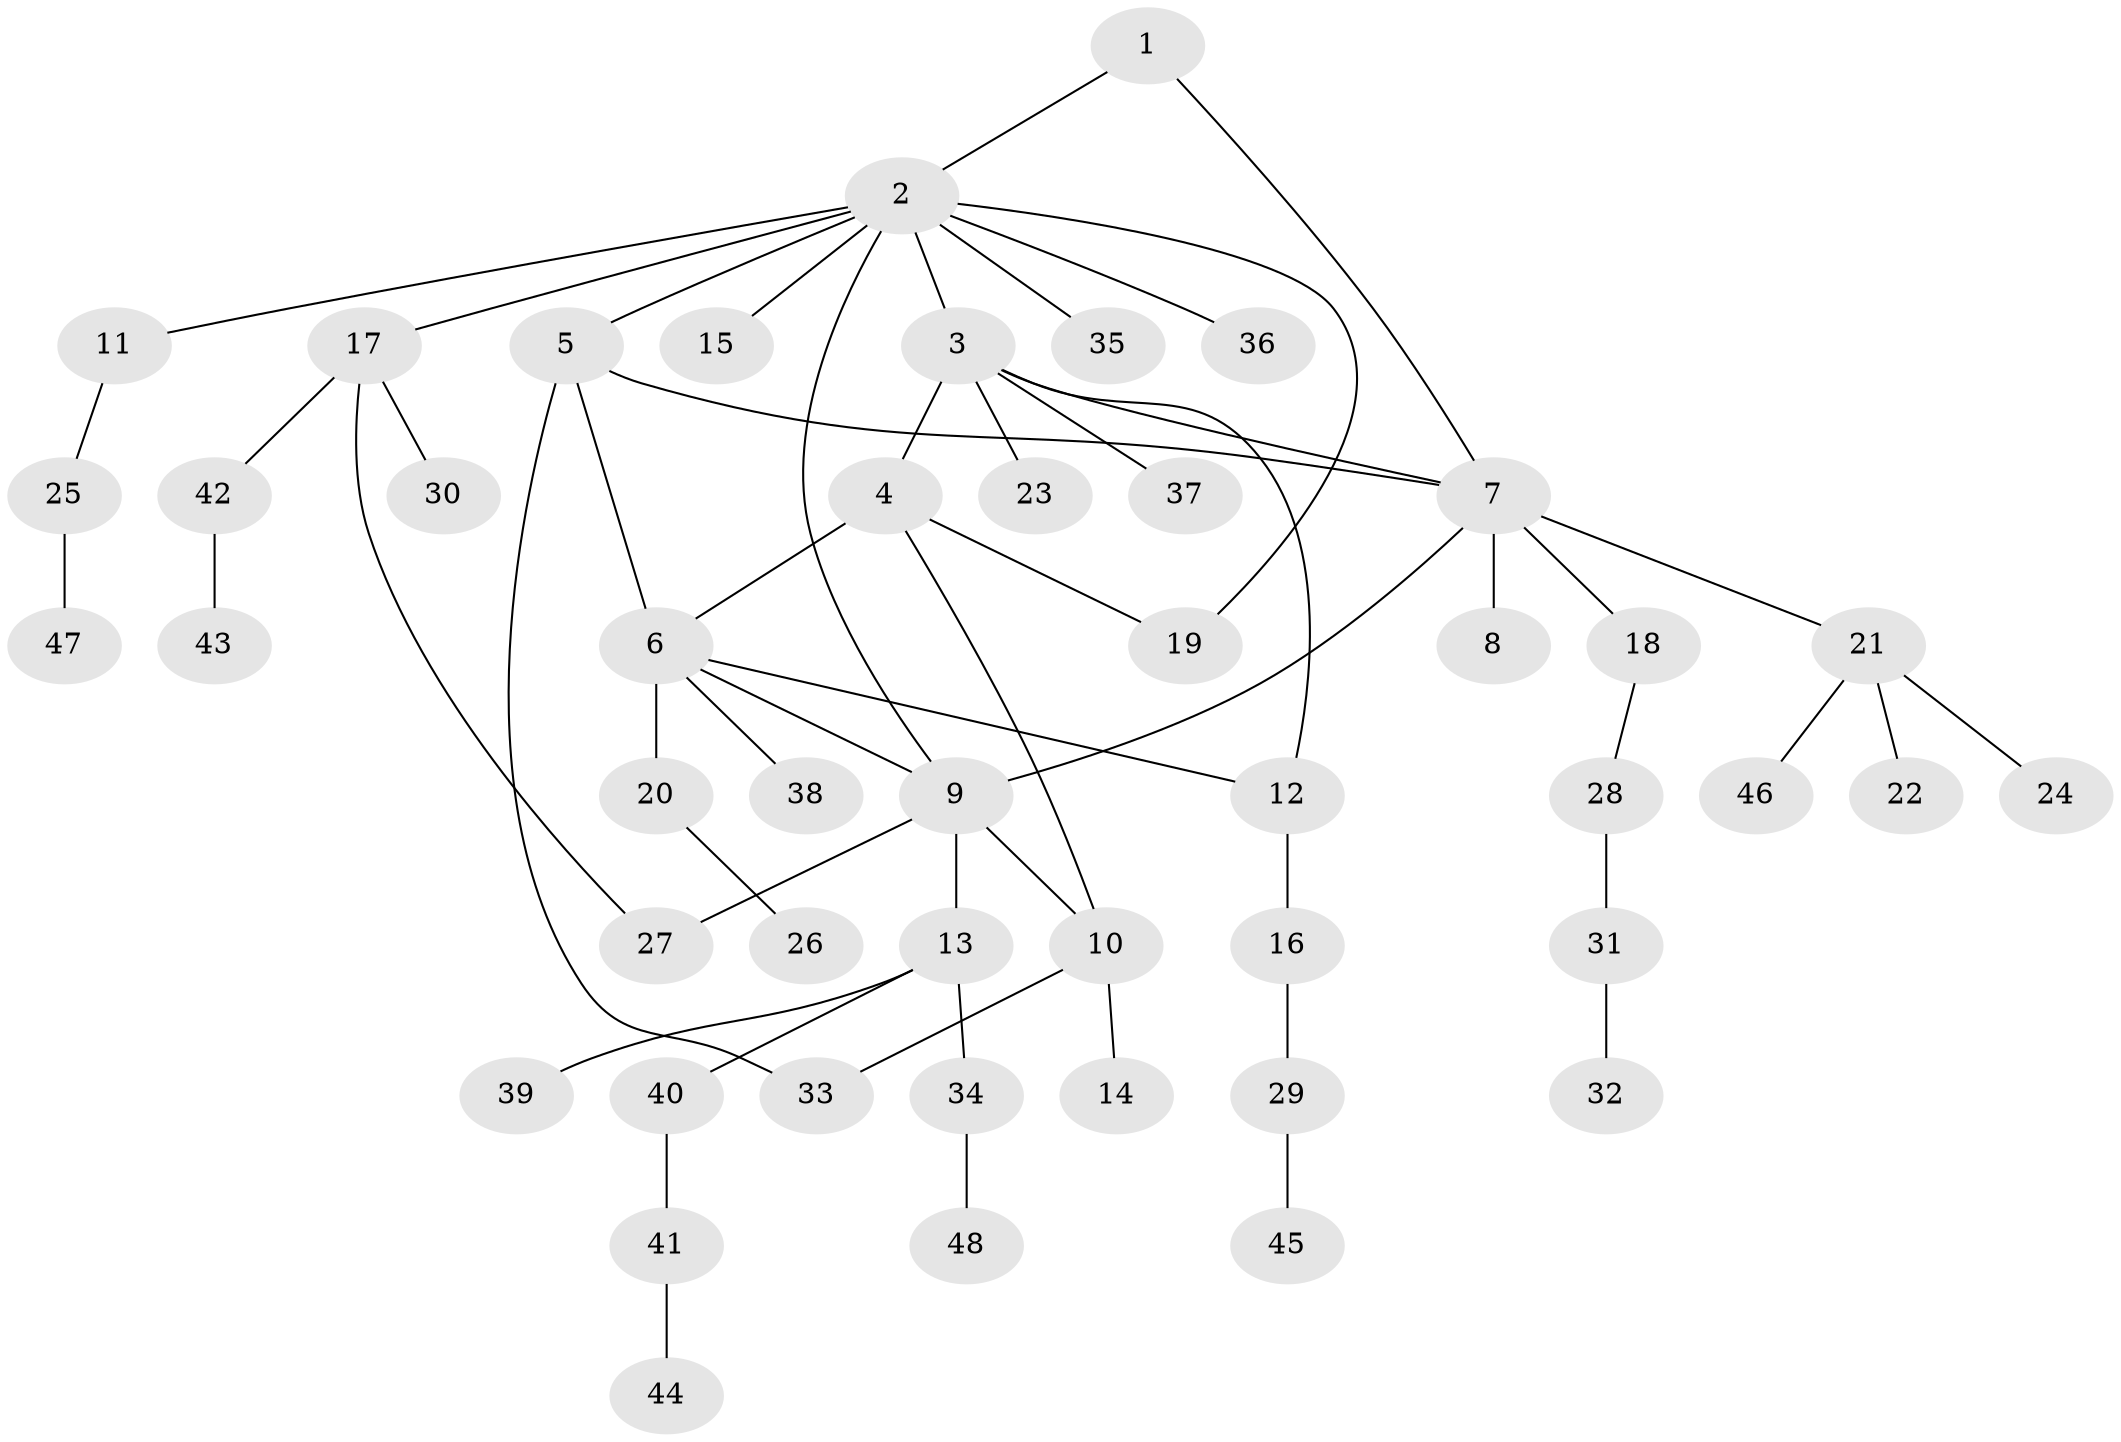 // Generated by graph-tools (version 1.1) at 2025/02/03/09/25 03:02:34]
// undirected, 48 vertices, 57 edges
graph export_dot {
graph [start="1"]
  node [color=gray90,style=filled];
  1;
  2;
  3;
  4;
  5;
  6;
  7;
  8;
  9;
  10;
  11;
  12;
  13;
  14;
  15;
  16;
  17;
  18;
  19;
  20;
  21;
  22;
  23;
  24;
  25;
  26;
  27;
  28;
  29;
  30;
  31;
  32;
  33;
  34;
  35;
  36;
  37;
  38;
  39;
  40;
  41;
  42;
  43;
  44;
  45;
  46;
  47;
  48;
  1 -- 2;
  1 -- 7;
  2 -- 3;
  2 -- 5;
  2 -- 9;
  2 -- 11;
  2 -- 15;
  2 -- 17;
  2 -- 19;
  2 -- 35;
  2 -- 36;
  3 -- 4;
  3 -- 7;
  3 -- 12;
  3 -- 23;
  3 -- 37;
  4 -- 6;
  4 -- 10;
  4 -- 19;
  5 -- 6;
  5 -- 7;
  5 -- 33;
  6 -- 9;
  6 -- 12;
  6 -- 20;
  6 -- 38;
  7 -- 8;
  7 -- 9;
  7 -- 18;
  7 -- 21;
  9 -- 10;
  9 -- 13;
  9 -- 27;
  10 -- 14;
  10 -- 33;
  11 -- 25;
  12 -- 16;
  13 -- 34;
  13 -- 39;
  13 -- 40;
  16 -- 29;
  17 -- 27;
  17 -- 30;
  17 -- 42;
  18 -- 28;
  20 -- 26;
  21 -- 22;
  21 -- 24;
  21 -- 46;
  25 -- 47;
  28 -- 31;
  29 -- 45;
  31 -- 32;
  34 -- 48;
  40 -- 41;
  41 -- 44;
  42 -- 43;
}
